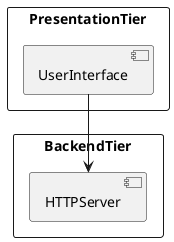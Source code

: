 @startuml "ThingBook Process View"
rectangle PresentationTier {
    component UserInterface
}

rectangle BackendTier {
    component HTTPServer
}

UserInterface --> HTTPServer
@enduml